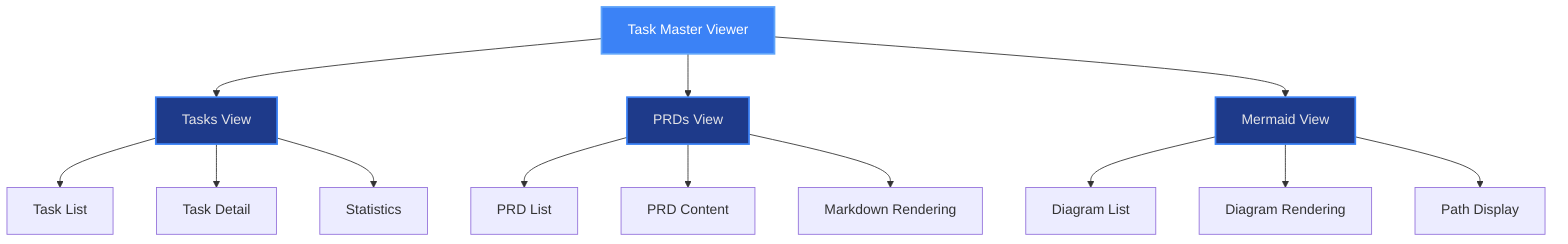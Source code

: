 graph TD
    A[Task Master Viewer] --> B[Tasks View]
    A --> C[PRDs View]
    A --> D[Mermaid View]
    
    B --> B1[Task List]
    B --> B2[Task Detail]
    B --> B3[Statistics]
    
    C --> C1[PRD List]
    C --> C2[PRD Content]
    C --> C3[Markdown Rendering]
    
    D --> D1[Diagram List]
    D --> D2[Diagram Rendering]
    D --> D3[Path Display]
    
    style A fill:#3b82f6,stroke:#60a5fa,stroke-width:2px,color:#fff
    style B fill:#1e3a8a,stroke:#3b82f6,stroke-width:2px,color:#e4e4e7
    style C fill:#1e3a8a,stroke:#3b82f6,stroke-width:2px,color:#e4e4e7
    style D fill:#1e3a8a,stroke:#3b82f6,stroke-width:2px,color:#e4e4e7